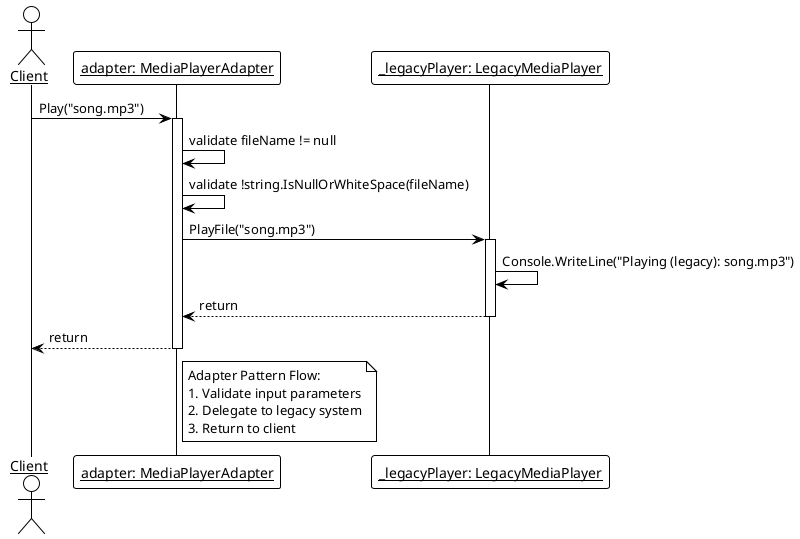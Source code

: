 ﻿@startuml MediaPlayerSequenceDiagram
!theme plain
skinparam sequenceParticipant underline

actor Client
participant "adapter: MediaPlayerAdapter" as Adapter
participant "_legacyPlayer: LegacyMediaPlayer" as Legacy

Client -> Adapter: Play("song.mp3")
activate Adapter

Adapter -> Adapter: validate fileName != null
Adapter -> Adapter: validate !string.IsNullOrWhiteSpace(fileName)

Adapter -> Legacy: PlayFile("song.mp3")
activate Legacy
Legacy -> Legacy: Console.WriteLine("Playing (legacy): song.mp3")
Legacy --> Adapter: return
deactivate Legacy

Adapter --> Client: return
deactivate Adapter

note right of Adapter
  Adapter Pattern Flow:
  1. Validate input parameters
  2. Delegate to legacy system
  3. Return to client
end note

@enduml